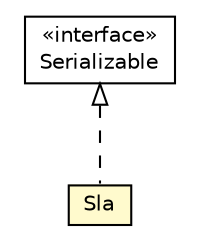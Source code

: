 #!/usr/local/bin/dot
#
# Class diagram 
# Generated by UMLGraph version R5_6-24-gf6e263 (http://www.umlgraph.org/)
#

digraph G {
	edge [fontname="Helvetica",fontsize=10,labelfontname="Helvetica",labelfontsize=10];
	node [fontname="Helvetica",fontsize=10,shape=plaintext];
	nodesep=0.25;
	ranksep=0.5;
	// org.universAAL.tools.ucc.model.usrv.AalUapp.App.Licenses.Sla
	c25590 [label=<<table title="org.universAAL.tools.ucc.model.usrv.AalUapp.App.Licenses.Sla" border="0" cellborder="1" cellspacing="0" cellpadding="2" port="p" bgcolor="lemonChiffon" href="./AalUapp.App.Licenses.Sla.html">
		<tr><td><table border="0" cellspacing="0" cellpadding="1">
<tr><td align="center" balign="center"> Sla </td></tr>
		</table></td></tr>
		</table>>, URL="./AalUapp.App.Licenses.Sla.html", fontname="Helvetica", fontcolor="black", fontsize=10.0];
	//org.universAAL.tools.ucc.model.usrv.AalUapp.App.Licenses.Sla implements java.io.Serializable
	c25776:p -> c25590:p [dir=back,arrowtail=empty,style=dashed];
	// java.io.Serializable
	c25776 [label=<<table title="java.io.Serializable" border="0" cellborder="1" cellspacing="0" cellpadding="2" port="p" href="http://java.sun.com/j2se/1.4.2/docs/api/java/io/Serializable.html">
		<tr><td><table border="0" cellspacing="0" cellpadding="1">
<tr><td align="center" balign="center"> &#171;interface&#187; </td></tr>
<tr><td align="center" balign="center"> Serializable </td></tr>
		</table></td></tr>
		</table>>, URL="http://java.sun.com/j2se/1.4.2/docs/api/java/io/Serializable.html", fontname="Helvetica", fontcolor="black", fontsize=10.0];
}

